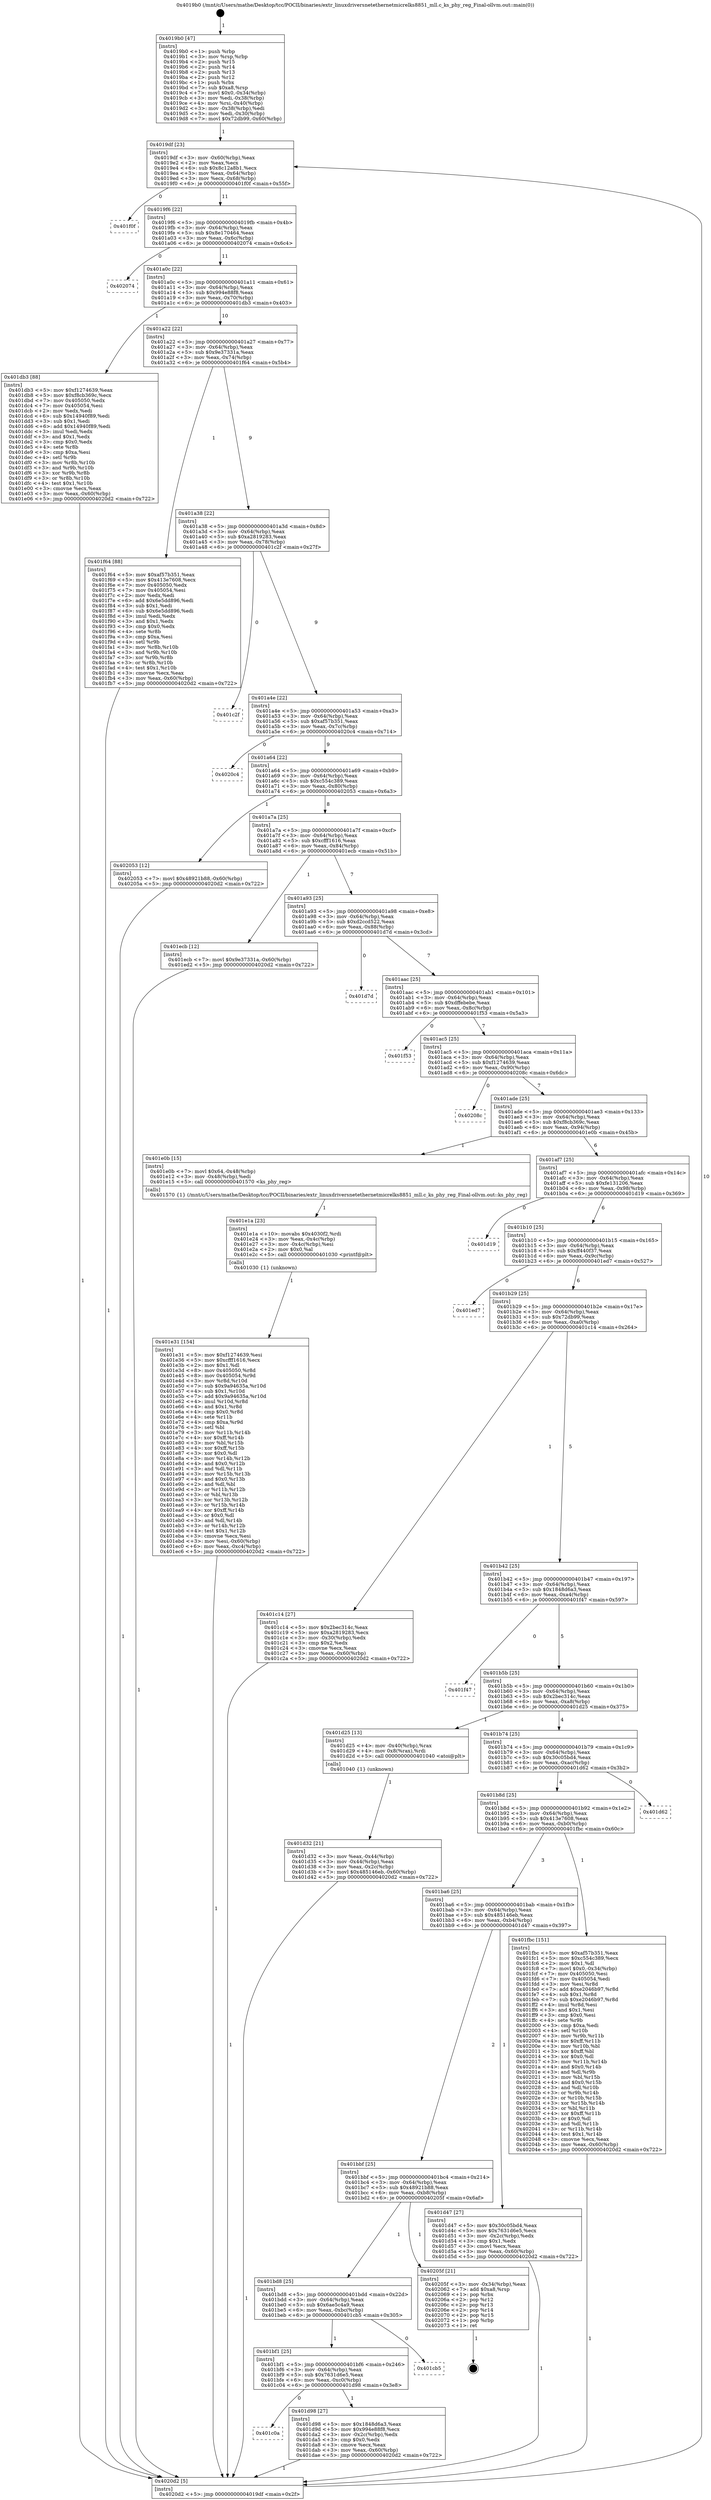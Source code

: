 digraph "0x4019b0" {
  label = "0x4019b0 (/mnt/c/Users/mathe/Desktop/tcc/POCII/binaries/extr_linuxdriversnetethernetmicrelks8851_mll.c_ks_phy_reg_Final-ollvm.out::main(0))"
  labelloc = "t"
  node[shape=record]

  Entry [label="",width=0.3,height=0.3,shape=circle,fillcolor=black,style=filled]
  "0x4019df" [label="{
     0x4019df [23]\l
     | [instrs]\l
     &nbsp;&nbsp;0x4019df \<+3\>: mov -0x60(%rbp),%eax\l
     &nbsp;&nbsp;0x4019e2 \<+2\>: mov %eax,%ecx\l
     &nbsp;&nbsp;0x4019e4 \<+6\>: sub $0x8c12a8b1,%ecx\l
     &nbsp;&nbsp;0x4019ea \<+3\>: mov %eax,-0x64(%rbp)\l
     &nbsp;&nbsp;0x4019ed \<+3\>: mov %ecx,-0x68(%rbp)\l
     &nbsp;&nbsp;0x4019f0 \<+6\>: je 0000000000401f0f \<main+0x55f\>\l
  }"]
  "0x401f0f" [label="{
     0x401f0f\l
  }", style=dashed]
  "0x4019f6" [label="{
     0x4019f6 [22]\l
     | [instrs]\l
     &nbsp;&nbsp;0x4019f6 \<+5\>: jmp 00000000004019fb \<main+0x4b\>\l
     &nbsp;&nbsp;0x4019fb \<+3\>: mov -0x64(%rbp),%eax\l
     &nbsp;&nbsp;0x4019fe \<+5\>: sub $0x8e170464,%eax\l
     &nbsp;&nbsp;0x401a03 \<+3\>: mov %eax,-0x6c(%rbp)\l
     &nbsp;&nbsp;0x401a06 \<+6\>: je 0000000000402074 \<main+0x6c4\>\l
  }"]
  Exit [label="",width=0.3,height=0.3,shape=circle,fillcolor=black,style=filled,peripheries=2]
  "0x402074" [label="{
     0x402074\l
  }", style=dashed]
  "0x401a0c" [label="{
     0x401a0c [22]\l
     | [instrs]\l
     &nbsp;&nbsp;0x401a0c \<+5\>: jmp 0000000000401a11 \<main+0x61\>\l
     &nbsp;&nbsp;0x401a11 \<+3\>: mov -0x64(%rbp),%eax\l
     &nbsp;&nbsp;0x401a14 \<+5\>: sub $0x994e88f8,%eax\l
     &nbsp;&nbsp;0x401a19 \<+3\>: mov %eax,-0x70(%rbp)\l
     &nbsp;&nbsp;0x401a1c \<+6\>: je 0000000000401db3 \<main+0x403\>\l
  }"]
  "0x401e31" [label="{
     0x401e31 [154]\l
     | [instrs]\l
     &nbsp;&nbsp;0x401e31 \<+5\>: mov $0xf1274639,%esi\l
     &nbsp;&nbsp;0x401e36 \<+5\>: mov $0xcfff1616,%ecx\l
     &nbsp;&nbsp;0x401e3b \<+2\>: mov $0x1,%dl\l
     &nbsp;&nbsp;0x401e3d \<+8\>: mov 0x405050,%r8d\l
     &nbsp;&nbsp;0x401e45 \<+8\>: mov 0x405054,%r9d\l
     &nbsp;&nbsp;0x401e4d \<+3\>: mov %r8d,%r10d\l
     &nbsp;&nbsp;0x401e50 \<+7\>: sub $0x9a94635a,%r10d\l
     &nbsp;&nbsp;0x401e57 \<+4\>: sub $0x1,%r10d\l
     &nbsp;&nbsp;0x401e5b \<+7\>: add $0x9a94635a,%r10d\l
     &nbsp;&nbsp;0x401e62 \<+4\>: imul %r10d,%r8d\l
     &nbsp;&nbsp;0x401e66 \<+4\>: and $0x1,%r8d\l
     &nbsp;&nbsp;0x401e6a \<+4\>: cmp $0x0,%r8d\l
     &nbsp;&nbsp;0x401e6e \<+4\>: sete %r11b\l
     &nbsp;&nbsp;0x401e72 \<+4\>: cmp $0xa,%r9d\l
     &nbsp;&nbsp;0x401e76 \<+3\>: setl %bl\l
     &nbsp;&nbsp;0x401e79 \<+3\>: mov %r11b,%r14b\l
     &nbsp;&nbsp;0x401e7c \<+4\>: xor $0xff,%r14b\l
     &nbsp;&nbsp;0x401e80 \<+3\>: mov %bl,%r15b\l
     &nbsp;&nbsp;0x401e83 \<+4\>: xor $0xff,%r15b\l
     &nbsp;&nbsp;0x401e87 \<+3\>: xor $0x0,%dl\l
     &nbsp;&nbsp;0x401e8a \<+3\>: mov %r14b,%r12b\l
     &nbsp;&nbsp;0x401e8d \<+4\>: and $0x0,%r12b\l
     &nbsp;&nbsp;0x401e91 \<+3\>: and %dl,%r11b\l
     &nbsp;&nbsp;0x401e94 \<+3\>: mov %r15b,%r13b\l
     &nbsp;&nbsp;0x401e97 \<+4\>: and $0x0,%r13b\l
     &nbsp;&nbsp;0x401e9b \<+2\>: and %dl,%bl\l
     &nbsp;&nbsp;0x401e9d \<+3\>: or %r11b,%r12b\l
     &nbsp;&nbsp;0x401ea0 \<+3\>: or %bl,%r13b\l
     &nbsp;&nbsp;0x401ea3 \<+3\>: xor %r13b,%r12b\l
     &nbsp;&nbsp;0x401ea6 \<+3\>: or %r15b,%r14b\l
     &nbsp;&nbsp;0x401ea9 \<+4\>: xor $0xff,%r14b\l
     &nbsp;&nbsp;0x401ead \<+3\>: or $0x0,%dl\l
     &nbsp;&nbsp;0x401eb0 \<+3\>: and %dl,%r14b\l
     &nbsp;&nbsp;0x401eb3 \<+3\>: or %r14b,%r12b\l
     &nbsp;&nbsp;0x401eb6 \<+4\>: test $0x1,%r12b\l
     &nbsp;&nbsp;0x401eba \<+3\>: cmovne %ecx,%esi\l
     &nbsp;&nbsp;0x401ebd \<+3\>: mov %esi,-0x60(%rbp)\l
     &nbsp;&nbsp;0x401ec0 \<+6\>: mov %eax,-0xc4(%rbp)\l
     &nbsp;&nbsp;0x401ec6 \<+5\>: jmp 00000000004020d2 \<main+0x722\>\l
  }"]
  "0x401db3" [label="{
     0x401db3 [88]\l
     | [instrs]\l
     &nbsp;&nbsp;0x401db3 \<+5\>: mov $0xf1274639,%eax\l
     &nbsp;&nbsp;0x401db8 \<+5\>: mov $0xf8cb369c,%ecx\l
     &nbsp;&nbsp;0x401dbd \<+7\>: mov 0x405050,%edx\l
     &nbsp;&nbsp;0x401dc4 \<+7\>: mov 0x405054,%esi\l
     &nbsp;&nbsp;0x401dcb \<+2\>: mov %edx,%edi\l
     &nbsp;&nbsp;0x401dcd \<+6\>: sub $0x14940f89,%edi\l
     &nbsp;&nbsp;0x401dd3 \<+3\>: sub $0x1,%edi\l
     &nbsp;&nbsp;0x401dd6 \<+6\>: add $0x14940f89,%edi\l
     &nbsp;&nbsp;0x401ddc \<+3\>: imul %edi,%edx\l
     &nbsp;&nbsp;0x401ddf \<+3\>: and $0x1,%edx\l
     &nbsp;&nbsp;0x401de2 \<+3\>: cmp $0x0,%edx\l
     &nbsp;&nbsp;0x401de5 \<+4\>: sete %r8b\l
     &nbsp;&nbsp;0x401de9 \<+3\>: cmp $0xa,%esi\l
     &nbsp;&nbsp;0x401dec \<+4\>: setl %r9b\l
     &nbsp;&nbsp;0x401df0 \<+3\>: mov %r8b,%r10b\l
     &nbsp;&nbsp;0x401df3 \<+3\>: and %r9b,%r10b\l
     &nbsp;&nbsp;0x401df6 \<+3\>: xor %r9b,%r8b\l
     &nbsp;&nbsp;0x401df9 \<+3\>: or %r8b,%r10b\l
     &nbsp;&nbsp;0x401dfc \<+4\>: test $0x1,%r10b\l
     &nbsp;&nbsp;0x401e00 \<+3\>: cmovne %ecx,%eax\l
     &nbsp;&nbsp;0x401e03 \<+3\>: mov %eax,-0x60(%rbp)\l
     &nbsp;&nbsp;0x401e06 \<+5\>: jmp 00000000004020d2 \<main+0x722\>\l
  }"]
  "0x401a22" [label="{
     0x401a22 [22]\l
     | [instrs]\l
     &nbsp;&nbsp;0x401a22 \<+5\>: jmp 0000000000401a27 \<main+0x77\>\l
     &nbsp;&nbsp;0x401a27 \<+3\>: mov -0x64(%rbp),%eax\l
     &nbsp;&nbsp;0x401a2a \<+5\>: sub $0x9e37331a,%eax\l
     &nbsp;&nbsp;0x401a2f \<+3\>: mov %eax,-0x74(%rbp)\l
     &nbsp;&nbsp;0x401a32 \<+6\>: je 0000000000401f64 \<main+0x5b4\>\l
  }"]
  "0x401e1a" [label="{
     0x401e1a [23]\l
     | [instrs]\l
     &nbsp;&nbsp;0x401e1a \<+10\>: movabs $0x4030f2,%rdi\l
     &nbsp;&nbsp;0x401e24 \<+3\>: mov %eax,-0x4c(%rbp)\l
     &nbsp;&nbsp;0x401e27 \<+3\>: mov -0x4c(%rbp),%esi\l
     &nbsp;&nbsp;0x401e2a \<+2\>: mov $0x0,%al\l
     &nbsp;&nbsp;0x401e2c \<+5\>: call 0000000000401030 \<printf@plt\>\l
     | [calls]\l
     &nbsp;&nbsp;0x401030 \{1\} (unknown)\l
  }"]
  "0x401f64" [label="{
     0x401f64 [88]\l
     | [instrs]\l
     &nbsp;&nbsp;0x401f64 \<+5\>: mov $0xaf57b351,%eax\l
     &nbsp;&nbsp;0x401f69 \<+5\>: mov $0x413e7608,%ecx\l
     &nbsp;&nbsp;0x401f6e \<+7\>: mov 0x405050,%edx\l
     &nbsp;&nbsp;0x401f75 \<+7\>: mov 0x405054,%esi\l
     &nbsp;&nbsp;0x401f7c \<+2\>: mov %edx,%edi\l
     &nbsp;&nbsp;0x401f7e \<+6\>: add $0x6e5dd896,%edi\l
     &nbsp;&nbsp;0x401f84 \<+3\>: sub $0x1,%edi\l
     &nbsp;&nbsp;0x401f87 \<+6\>: sub $0x6e5dd896,%edi\l
     &nbsp;&nbsp;0x401f8d \<+3\>: imul %edi,%edx\l
     &nbsp;&nbsp;0x401f90 \<+3\>: and $0x1,%edx\l
     &nbsp;&nbsp;0x401f93 \<+3\>: cmp $0x0,%edx\l
     &nbsp;&nbsp;0x401f96 \<+4\>: sete %r8b\l
     &nbsp;&nbsp;0x401f9a \<+3\>: cmp $0xa,%esi\l
     &nbsp;&nbsp;0x401f9d \<+4\>: setl %r9b\l
     &nbsp;&nbsp;0x401fa1 \<+3\>: mov %r8b,%r10b\l
     &nbsp;&nbsp;0x401fa4 \<+3\>: and %r9b,%r10b\l
     &nbsp;&nbsp;0x401fa7 \<+3\>: xor %r9b,%r8b\l
     &nbsp;&nbsp;0x401faa \<+3\>: or %r8b,%r10b\l
     &nbsp;&nbsp;0x401fad \<+4\>: test $0x1,%r10b\l
     &nbsp;&nbsp;0x401fb1 \<+3\>: cmovne %ecx,%eax\l
     &nbsp;&nbsp;0x401fb4 \<+3\>: mov %eax,-0x60(%rbp)\l
     &nbsp;&nbsp;0x401fb7 \<+5\>: jmp 00000000004020d2 \<main+0x722\>\l
  }"]
  "0x401a38" [label="{
     0x401a38 [22]\l
     | [instrs]\l
     &nbsp;&nbsp;0x401a38 \<+5\>: jmp 0000000000401a3d \<main+0x8d\>\l
     &nbsp;&nbsp;0x401a3d \<+3\>: mov -0x64(%rbp),%eax\l
     &nbsp;&nbsp;0x401a40 \<+5\>: sub $0xa2819283,%eax\l
     &nbsp;&nbsp;0x401a45 \<+3\>: mov %eax,-0x78(%rbp)\l
     &nbsp;&nbsp;0x401a48 \<+6\>: je 0000000000401c2f \<main+0x27f\>\l
  }"]
  "0x401c0a" [label="{
     0x401c0a\l
  }", style=dashed]
  "0x401c2f" [label="{
     0x401c2f\l
  }", style=dashed]
  "0x401a4e" [label="{
     0x401a4e [22]\l
     | [instrs]\l
     &nbsp;&nbsp;0x401a4e \<+5\>: jmp 0000000000401a53 \<main+0xa3\>\l
     &nbsp;&nbsp;0x401a53 \<+3\>: mov -0x64(%rbp),%eax\l
     &nbsp;&nbsp;0x401a56 \<+5\>: sub $0xaf57b351,%eax\l
     &nbsp;&nbsp;0x401a5b \<+3\>: mov %eax,-0x7c(%rbp)\l
     &nbsp;&nbsp;0x401a5e \<+6\>: je 00000000004020c4 \<main+0x714\>\l
  }"]
  "0x401d98" [label="{
     0x401d98 [27]\l
     | [instrs]\l
     &nbsp;&nbsp;0x401d98 \<+5\>: mov $0x1848d6a3,%eax\l
     &nbsp;&nbsp;0x401d9d \<+5\>: mov $0x994e88f8,%ecx\l
     &nbsp;&nbsp;0x401da2 \<+3\>: mov -0x2c(%rbp),%edx\l
     &nbsp;&nbsp;0x401da5 \<+3\>: cmp $0x0,%edx\l
     &nbsp;&nbsp;0x401da8 \<+3\>: cmove %ecx,%eax\l
     &nbsp;&nbsp;0x401dab \<+3\>: mov %eax,-0x60(%rbp)\l
     &nbsp;&nbsp;0x401dae \<+5\>: jmp 00000000004020d2 \<main+0x722\>\l
  }"]
  "0x4020c4" [label="{
     0x4020c4\l
  }", style=dashed]
  "0x401a64" [label="{
     0x401a64 [22]\l
     | [instrs]\l
     &nbsp;&nbsp;0x401a64 \<+5\>: jmp 0000000000401a69 \<main+0xb9\>\l
     &nbsp;&nbsp;0x401a69 \<+3\>: mov -0x64(%rbp),%eax\l
     &nbsp;&nbsp;0x401a6c \<+5\>: sub $0xc554c389,%eax\l
     &nbsp;&nbsp;0x401a71 \<+3\>: mov %eax,-0x80(%rbp)\l
     &nbsp;&nbsp;0x401a74 \<+6\>: je 0000000000402053 \<main+0x6a3\>\l
  }"]
  "0x401bf1" [label="{
     0x401bf1 [25]\l
     | [instrs]\l
     &nbsp;&nbsp;0x401bf1 \<+5\>: jmp 0000000000401bf6 \<main+0x246\>\l
     &nbsp;&nbsp;0x401bf6 \<+3\>: mov -0x64(%rbp),%eax\l
     &nbsp;&nbsp;0x401bf9 \<+5\>: sub $0x7631d6e5,%eax\l
     &nbsp;&nbsp;0x401bfe \<+6\>: mov %eax,-0xc0(%rbp)\l
     &nbsp;&nbsp;0x401c04 \<+6\>: je 0000000000401d98 \<main+0x3e8\>\l
  }"]
  "0x402053" [label="{
     0x402053 [12]\l
     | [instrs]\l
     &nbsp;&nbsp;0x402053 \<+7\>: movl $0x48921b88,-0x60(%rbp)\l
     &nbsp;&nbsp;0x40205a \<+5\>: jmp 00000000004020d2 \<main+0x722\>\l
  }"]
  "0x401a7a" [label="{
     0x401a7a [25]\l
     | [instrs]\l
     &nbsp;&nbsp;0x401a7a \<+5\>: jmp 0000000000401a7f \<main+0xcf\>\l
     &nbsp;&nbsp;0x401a7f \<+3\>: mov -0x64(%rbp),%eax\l
     &nbsp;&nbsp;0x401a82 \<+5\>: sub $0xcfff1616,%eax\l
     &nbsp;&nbsp;0x401a87 \<+6\>: mov %eax,-0x84(%rbp)\l
     &nbsp;&nbsp;0x401a8d \<+6\>: je 0000000000401ecb \<main+0x51b\>\l
  }"]
  "0x401cb5" [label="{
     0x401cb5\l
  }", style=dashed]
  "0x401ecb" [label="{
     0x401ecb [12]\l
     | [instrs]\l
     &nbsp;&nbsp;0x401ecb \<+7\>: movl $0x9e37331a,-0x60(%rbp)\l
     &nbsp;&nbsp;0x401ed2 \<+5\>: jmp 00000000004020d2 \<main+0x722\>\l
  }"]
  "0x401a93" [label="{
     0x401a93 [25]\l
     | [instrs]\l
     &nbsp;&nbsp;0x401a93 \<+5\>: jmp 0000000000401a98 \<main+0xe8\>\l
     &nbsp;&nbsp;0x401a98 \<+3\>: mov -0x64(%rbp),%eax\l
     &nbsp;&nbsp;0x401a9b \<+5\>: sub $0xd2ccd522,%eax\l
     &nbsp;&nbsp;0x401aa0 \<+6\>: mov %eax,-0x88(%rbp)\l
     &nbsp;&nbsp;0x401aa6 \<+6\>: je 0000000000401d7d \<main+0x3cd\>\l
  }"]
  "0x401bd8" [label="{
     0x401bd8 [25]\l
     | [instrs]\l
     &nbsp;&nbsp;0x401bd8 \<+5\>: jmp 0000000000401bdd \<main+0x22d\>\l
     &nbsp;&nbsp;0x401bdd \<+3\>: mov -0x64(%rbp),%eax\l
     &nbsp;&nbsp;0x401be0 \<+5\>: sub $0x6ae5c4a9,%eax\l
     &nbsp;&nbsp;0x401be5 \<+6\>: mov %eax,-0xbc(%rbp)\l
     &nbsp;&nbsp;0x401beb \<+6\>: je 0000000000401cb5 \<main+0x305\>\l
  }"]
  "0x401d7d" [label="{
     0x401d7d\l
  }", style=dashed]
  "0x401aac" [label="{
     0x401aac [25]\l
     | [instrs]\l
     &nbsp;&nbsp;0x401aac \<+5\>: jmp 0000000000401ab1 \<main+0x101\>\l
     &nbsp;&nbsp;0x401ab1 \<+3\>: mov -0x64(%rbp),%eax\l
     &nbsp;&nbsp;0x401ab4 \<+5\>: sub $0xdffebebe,%eax\l
     &nbsp;&nbsp;0x401ab9 \<+6\>: mov %eax,-0x8c(%rbp)\l
     &nbsp;&nbsp;0x401abf \<+6\>: je 0000000000401f53 \<main+0x5a3\>\l
  }"]
  "0x40205f" [label="{
     0x40205f [21]\l
     | [instrs]\l
     &nbsp;&nbsp;0x40205f \<+3\>: mov -0x34(%rbp),%eax\l
     &nbsp;&nbsp;0x402062 \<+7\>: add $0xa8,%rsp\l
     &nbsp;&nbsp;0x402069 \<+1\>: pop %rbx\l
     &nbsp;&nbsp;0x40206a \<+2\>: pop %r12\l
     &nbsp;&nbsp;0x40206c \<+2\>: pop %r13\l
     &nbsp;&nbsp;0x40206e \<+2\>: pop %r14\l
     &nbsp;&nbsp;0x402070 \<+2\>: pop %r15\l
     &nbsp;&nbsp;0x402072 \<+1\>: pop %rbp\l
     &nbsp;&nbsp;0x402073 \<+1\>: ret\l
  }"]
  "0x401f53" [label="{
     0x401f53\l
  }", style=dashed]
  "0x401ac5" [label="{
     0x401ac5 [25]\l
     | [instrs]\l
     &nbsp;&nbsp;0x401ac5 \<+5\>: jmp 0000000000401aca \<main+0x11a\>\l
     &nbsp;&nbsp;0x401aca \<+3\>: mov -0x64(%rbp),%eax\l
     &nbsp;&nbsp;0x401acd \<+5\>: sub $0xf1274639,%eax\l
     &nbsp;&nbsp;0x401ad2 \<+6\>: mov %eax,-0x90(%rbp)\l
     &nbsp;&nbsp;0x401ad8 \<+6\>: je 000000000040208c \<main+0x6dc\>\l
  }"]
  "0x401bbf" [label="{
     0x401bbf [25]\l
     | [instrs]\l
     &nbsp;&nbsp;0x401bbf \<+5\>: jmp 0000000000401bc4 \<main+0x214\>\l
     &nbsp;&nbsp;0x401bc4 \<+3\>: mov -0x64(%rbp),%eax\l
     &nbsp;&nbsp;0x401bc7 \<+5\>: sub $0x48921b88,%eax\l
     &nbsp;&nbsp;0x401bcc \<+6\>: mov %eax,-0xb8(%rbp)\l
     &nbsp;&nbsp;0x401bd2 \<+6\>: je 000000000040205f \<main+0x6af\>\l
  }"]
  "0x40208c" [label="{
     0x40208c\l
  }", style=dashed]
  "0x401ade" [label="{
     0x401ade [25]\l
     | [instrs]\l
     &nbsp;&nbsp;0x401ade \<+5\>: jmp 0000000000401ae3 \<main+0x133\>\l
     &nbsp;&nbsp;0x401ae3 \<+3\>: mov -0x64(%rbp),%eax\l
     &nbsp;&nbsp;0x401ae6 \<+5\>: sub $0xf8cb369c,%eax\l
     &nbsp;&nbsp;0x401aeb \<+6\>: mov %eax,-0x94(%rbp)\l
     &nbsp;&nbsp;0x401af1 \<+6\>: je 0000000000401e0b \<main+0x45b\>\l
  }"]
  "0x401d47" [label="{
     0x401d47 [27]\l
     | [instrs]\l
     &nbsp;&nbsp;0x401d47 \<+5\>: mov $0x30c05bd4,%eax\l
     &nbsp;&nbsp;0x401d4c \<+5\>: mov $0x7631d6e5,%ecx\l
     &nbsp;&nbsp;0x401d51 \<+3\>: mov -0x2c(%rbp),%edx\l
     &nbsp;&nbsp;0x401d54 \<+3\>: cmp $0x1,%edx\l
     &nbsp;&nbsp;0x401d57 \<+3\>: cmovl %ecx,%eax\l
     &nbsp;&nbsp;0x401d5a \<+3\>: mov %eax,-0x60(%rbp)\l
     &nbsp;&nbsp;0x401d5d \<+5\>: jmp 00000000004020d2 \<main+0x722\>\l
  }"]
  "0x401e0b" [label="{
     0x401e0b [15]\l
     | [instrs]\l
     &nbsp;&nbsp;0x401e0b \<+7\>: movl $0x64,-0x48(%rbp)\l
     &nbsp;&nbsp;0x401e12 \<+3\>: mov -0x48(%rbp),%edi\l
     &nbsp;&nbsp;0x401e15 \<+5\>: call 0000000000401570 \<ks_phy_reg\>\l
     | [calls]\l
     &nbsp;&nbsp;0x401570 \{1\} (/mnt/c/Users/mathe/Desktop/tcc/POCII/binaries/extr_linuxdriversnetethernetmicrelks8851_mll.c_ks_phy_reg_Final-ollvm.out::ks_phy_reg)\l
  }"]
  "0x401af7" [label="{
     0x401af7 [25]\l
     | [instrs]\l
     &nbsp;&nbsp;0x401af7 \<+5\>: jmp 0000000000401afc \<main+0x14c\>\l
     &nbsp;&nbsp;0x401afc \<+3\>: mov -0x64(%rbp),%eax\l
     &nbsp;&nbsp;0x401aff \<+5\>: sub $0xfe131206,%eax\l
     &nbsp;&nbsp;0x401b04 \<+6\>: mov %eax,-0x98(%rbp)\l
     &nbsp;&nbsp;0x401b0a \<+6\>: je 0000000000401d19 \<main+0x369\>\l
  }"]
  "0x401ba6" [label="{
     0x401ba6 [25]\l
     | [instrs]\l
     &nbsp;&nbsp;0x401ba6 \<+5\>: jmp 0000000000401bab \<main+0x1fb\>\l
     &nbsp;&nbsp;0x401bab \<+3\>: mov -0x64(%rbp),%eax\l
     &nbsp;&nbsp;0x401bae \<+5\>: sub $0x485146eb,%eax\l
     &nbsp;&nbsp;0x401bb3 \<+6\>: mov %eax,-0xb4(%rbp)\l
     &nbsp;&nbsp;0x401bb9 \<+6\>: je 0000000000401d47 \<main+0x397\>\l
  }"]
  "0x401d19" [label="{
     0x401d19\l
  }", style=dashed]
  "0x401b10" [label="{
     0x401b10 [25]\l
     | [instrs]\l
     &nbsp;&nbsp;0x401b10 \<+5\>: jmp 0000000000401b15 \<main+0x165\>\l
     &nbsp;&nbsp;0x401b15 \<+3\>: mov -0x64(%rbp),%eax\l
     &nbsp;&nbsp;0x401b18 \<+5\>: sub $0xff440f37,%eax\l
     &nbsp;&nbsp;0x401b1d \<+6\>: mov %eax,-0x9c(%rbp)\l
     &nbsp;&nbsp;0x401b23 \<+6\>: je 0000000000401ed7 \<main+0x527\>\l
  }"]
  "0x401fbc" [label="{
     0x401fbc [151]\l
     | [instrs]\l
     &nbsp;&nbsp;0x401fbc \<+5\>: mov $0xaf57b351,%eax\l
     &nbsp;&nbsp;0x401fc1 \<+5\>: mov $0xc554c389,%ecx\l
     &nbsp;&nbsp;0x401fc6 \<+2\>: mov $0x1,%dl\l
     &nbsp;&nbsp;0x401fc8 \<+7\>: movl $0x0,-0x34(%rbp)\l
     &nbsp;&nbsp;0x401fcf \<+7\>: mov 0x405050,%esi\l
     &nbsp;&nbsp;0x401fd6 \<+7\>: mov 0x405054,%edi\l
     &nbsp;&nbsp;0x401fdd \<+3\>: mov %esi,%r8d\l
     &nbsp;&nbsp;0x401fe0 \<+7\>: add $0xe2046b97,%r8d\l
     &nbsp;&nbsp;0x401fe7 \<+4\>: sub $0x1,%r8d\l
     &nbsp;&nbsp;0x401feb \<+7\>: sub $0xe2046b97,%r8d\l
     &nbsp;&nbsp;0x401ff2 \<+4\>: imul %r8d,%esi\l
     &nbsp;&nbsp;0x401ff6 \<+3\>: and $0x1,%esi\l
     &nbsp;&nbsp;0x401ff9 \<+3\>: cmp $0x0,%esi\l
     &nbsp;&nbsp;0x401ffc \<+4\>: sete %r9b\l
     &nbsp;&nbsp;0x402000 \<+3\>: cmp $0xa,%edi\l
     &nbsp;&nbsp;0x402003 \<+4\>: setl %r10b\l
     &nbsp;&nbsp;0x402007 \<+3\>: mov %r9b,%r11b\l
     &nbsp;&nbsp;0x40200a \<+4\>: xor $0xff,%r11b\l
     &nbsp;&nbsp;0x40200e \<+3\>: mov %r10b,%bl\l
     &nbsp;&nbsp;0x402011 \<+3\>: xor $0xff,%bl\l
     &nbsp;&nbsp;0x402014 \<+3\>: xor $0x0,%dl\l
     &nbsp;&nbsp;0x402017 \<+3\>: mov %r11b,%r14b\l
     &nbsp;&nbsp;0x40201a \<+4\>: and $0x0,%r14b\l
     &nbsp;&nbsp;0x40201e \<+3\>: and %dl,%r9b\l
     &nbsp;&nbsp;0x402021 \<+3\>: mov %bl,%r15b\l
     &nbsp;&nbsp;0x402024 \<+4\>: and $0x0,%r15b\l
     &nbsp;&nbsp;0x402028 \<+3\>: and %dl,%r10b\l
     &nbsp;&nbsp;0x40202b \<+3\>: or %r9b,%r14b\l
     &nbsp;&nbsp;0x40202e \<+3\>: or %r10b,%r15b\l
     &nbsp;&nbsp;0x402031 \<+3\>: xor %r15b,%r14b\l
     &nbsp;&nbsp;0x402034 \<+3\>: or %bl,%r11b\l
     &nbsp;&nbsp;0x402037 \<+4\>: xor $0xff,%r11b\l
     &nbsp;&nbsp;0x40203b \<+3\>: or $0x0,%dl\l
     &nbsp;&nbsp;0x40203e \<+3\>: and %dl,%r11b\l
     &nbsp;&nbsp;0x402041 \<+3\>: or %r11b,%r14b\l
     &nbsp;&nbsp;0x402044 \<+4\>: test $0x1,%r14b\l
     &nbsp;&nbsp;0x402048 \<+3\>: cmovne %ecx,%eax\l
     &nbsp;&nbsp;0x40204b \<+3\>: mov %eax,-0x60(%rbp)\l
     &nbsp;&nbsp;0x40204e \<+5\>: jmp 00000000004020d2 \<main+0x722\>\l
  }"]
  "0x401ed7" [label="{
     0x401ed7\l
  }", style=dashed]
  "0x401b29" [label="{
     0x401b29 [25]\l
     | [instrs]\l
     &nbsp;&nbsp;0x401b29 \<+5\>: jmp 0000000000401b2e \<main+0x17e\>\l
     &nbsp;&nbsp;0x401b2e \<+3\>: mov -0x64(%rbp),%eax\l
     &nbsp;&nbsp;0x401b31 \<+5\>: sub $0x72db99,%eax\l
     &nbsp;&nbsp;0x401b36 \<+6\>: mov %eax,-0xa0(%rbp)\l
     &nbsp;&nbsp;0x401b3c \<+6\>: je 0000000000401c14 \<main+0x264\>\l
  }"]
  "0x401b8d" [label="{
     0x401b8d [25]\l
     | [instrs]\l
     &nbsp;&nbsp;0x401b8d \<+5\>: jmp 0000000000401b92 \<main+0x1e2\>\l
     &nbsp;&nbsp;0x401b92 \<+3\>: mov -0x64(%rbp),%eax\l
     &nbsp;&nbsp;0x401b95 \<+5\>: sub $0x413e7608,%eax\l
     &nbsp;&nbsp;0x401b9a \<+6\>: mov %eax,-0xb0(%rbp)\l
     &nbsp;&nbsp;0x401ba0 \<+6\>: je 0000000000401fbc \<main+0x60c\>\l
  }"]
  "0x401c14" [label="{
     0x401c14 [27]\l
     | [instrs]\l
     &nbsp;&nbsp;0x401c14 \<+5\>: mov $0x2bec314c,%eax\l
     &nbsp;&nbsp;0x401c19 \<+5\>: mov $0xa2819283,%ecx\l
     &nbsp;&nbsp;0x401c1e \<+3\>: mov -0x30(%rbp),%edx\l
     &nbsp;&nbsp;0x401c21 \<+3\>: cmp $0x2,%edx\l
     &nbsp;&nbsp;0x401c24 \<+3\>: cmovne %ecx,%eax\l
     &nbsp;&nbsp;0x401c27 \<+3\>: mov %eax,-0x60(%rbp)\l
     &nbsp;&nbsp;0x401c2a \<+5\>: jmp 00000000004020d2 \<main+0x722\>\l
  }"]
  "0x401b42" [label="{
     0x401b42 [25]\l
     | [instrs]\l
     &nbsp;&nbsp;0x401b42 \<+5\>: jmp 0000000000401b47 \<main+0x197\>\l
     &nbsp;&nbsp;0x401b47 \<+3\>: mov -0x64(%rbp),%eax\l
     &nbsp;&nbsp;0x401b4a \<+5\>: sub $0x1848d6a3,%eax\l
     &nbsp;&nbsp;0x401b4f \<+6\>: mov %eax,-0xa4(%rbp)\l
     &nbsp;&nbsp;0x401b55 \<+6\>: je 0000000000401f47 \<main+0x597\>\l
  }"]
  "0x4020d2" [label="{
     0x4020d2 [5]\l
     | [instrs]\l
     &nbsp;&nbsp;0x4020d2 \<+5\>: jmp 00000000004019df \<main+0x2f\>\l
  }"]
  "0x4019b0" [label="{
     0x4019b0 [47]\l
     | [instrs]\l
     &nbsp;&nbsp;0x4019b0 \<+1\>: push %rbp\l
     &nbsp;&nbsp;0x4019b1 \<+3\>: mov %rsp,%rbp\l
     &nbsp;&nbsp;0x4019b4 \<+2\>: push %r15\l
     &nbsp;&nbsp;0x4019b6 \<+2\>: push %r14\l
     &nbsp;&nbsp;0x4019b8 \<+2\>: push %r13\l
     &nbsp;&nbsp;0x4019ba \<+2\>: push %r12\l
     &nbsp;&nbsp;0x4019bc \<+1\>: push %rbx\l
     &nbsp;&nbsp;0x4019bd \<+7\>: sub $0xa8,%rsp\l
     &nbsp;&nbsp;0x4019c4 \<+7\>: movl $0x0,-0x34(%rbp)\l
     &nbsp;&nbsp;0x4019cb \<+3\>: mov %edi,-0x38(%rbp)\l
     &nbsp;&nbsp;0x4019ce \<+4\>: mov %rsi,-0x40(%rbp)\l
     &nbsp;&nbsp;0x4019d2 \<+3\>: mov -0x38(%rbp),%edi\l
     &nbsp;&nbsp;0x4019d5 \<+3\>: mov %edi,-0x30(%rbp)\l
     &nbsp;&nbsp;0x4019d8 \<+7\>: movl $0x72db99,-0x60(%rbp)\l
  }"]
  "0x401d62" [label="{
     0x401d62\l
  }", style=dashed]
  "0x401f47" [label="{
     0x401f47\l
  }", style=dashed]
  "0x401b5b" [label="{
     0x401b5b [25]\l
     | [instrs]\l
     &nbsp;&nbsp;0x401b5b \<+5\>: jmp 0000000000401b60 \<main+0x1b0\>\l
     &nbsp;&nbsp;0x401b60 \<+3\>: mov -0x64(%rbp),%eax\l
     &nbsp;&nbsp;0x401b63 \<+5\>: sub $0x2bec314c,%eax\l
     &nbsp;&nbsp;0x401b68 \<+6\>: mov %eax,-0xa8(%rbp)\l
     &nbsp;&nbsp;0x401b6e \<+6\>: je 0000000000401d25 \<main+0x375\>\l
  }"]
  "0x401d32" [label="{
     0x401d32 [21]\l
     | [instrs]\l
     &nbsp;&nbsp;0x401d32 \<+3\>: mov %eax,-0x44(%rbp)\l
     &nbsp;&nbsp;0x401d35 \<+3\>: mov -0x44(%rbp),%eax\l
     &nbsp;&nbsp;0x401d38 \<+3\>: mov %eax,-0x2c(%rbp)\l
     &nbsp;&nbsp;0x401d3b \<+7\>: movl $0x485146eb,-0x60(%rbp)\l
     &nbsp;&nbsp;0x401d42 \<+5\>: jmp 00000000004020d2 \<main+0x722\>\l
  }"]
  "0x401d25" [label="{
     0x401d25 [13]\l
     | [instrs]\l
     &nbsp;&nbsp;0x401d25 \<+4\>: mov -0x40(%rbp),%rax\l
     &nbsp;&nbsp;0x401d29 \<+4\>: mov 0x8(%rax),%rdi\l
     &nbsp;&nbsp;0x401d2d \<+5\>: call 0000000000401040 \<atoi@plt\>\l
     | [calls]\l
     &nbsp;&nbsp;0x401040 \{1\} (unknown)\l
  }"]
  "0x401b74" [label="{
     0x401b74 [25]\l
     | [instrs]\l
     &nbsp;&nbsp;0x401b74 \<+5\>: jmp 0000000000401b79 \<main+0x1c9\>\l
     &nbsp;&nbsp;0x401b79 \<+3\>: mov -0x64(%rbp),%eax\l
     &nbsp;&nbsp;0x401b7c \<+5\>: sub $0x30c05bd4,%eax\l
     &nbsp;&nbsp;0x401b81 \<+6\>: mov %eax,-0xac(%rbp)\l
     &nbsp;&nbsp;0x401b87 \<+6\>: je 0000000000401d62 \<main+0x3b2\>\l
  }"]
  Entry -> "0x4019b0" [label=" 1"]
  "0x4019df" -> "0x401f0f" [label=" 0"]
  "0x4019df" -> "0x4019f6" [label=" 11"]
  "0x40205f" -> Exit [label=" 1"]
  "0x4019f6" -> "0x402074" [label=" 0"]
  "0x4019f6" -> "0x401a0c" [label=" 11"]
  "0x402053" -> "0x4020d2" [label=" 1"]
  "0x401a0c" -> "0x401db3" [label=" 1"]
  "0x401a0c" -> "0x401a22" [label=" 10"]
  "0x401fbc" -> "0x4020d2" [label=" 1"]
  "0x401a22" -> "0x401f64" [label=" 1"]
  "0x401a22" -> "0x401a38" [label=" 9"]
  "0x401f64" -> "0x4020d2" [label=" 1"]
  "0x401a38" -> "0x401c2f" [label=" 0"]
  "0x401a38" -> "0x401a4e" [label=" 9"]
  "0x401ecb" -> "0x4020d2" [label=" 1"]
  "0x401a4e" -> "0x4020c4" [label=" 0"]
  "0x401a4e" -> "0x401a64" [label=" 9"]
  "0x401e31" -> "0x4020d2" [label=" 1"]
  "0x401a64" -> "0x402053" [label=" 1"]
  "0x401a64" -> "0x401a7a" [label=" 8"]
  "0x401e0b" -> "0x401e1a" [label=" 1"]
  "0x401a7a" -> "0x401ecb" [label=" 1"]
  "0x401a7a" -> "0x401a93" [label=" 7"]
  "0x401db3" -> "0x4020d2" [label=" 1"]
  "0x401a93" -> "0x401d7d" [label=" 0"]
  "0x401a93" -> "0x401aac" [label=" 7"]
  "0x401bf1" -> "0x401c0a" [label=" 0"]
  "0x401aac" -> "0x401f53" [label=" 0"]
  "0x401aac" -> "0x401ac5" [label=" 7"]
  "0x401bf1" -> "0x401d98" [label=" 1"]
  "0x401ac5" -> "0x40208c" [label=" 0"]
  "0x401ac5" -> "0x401ade" [label=" 7"]
  "0x401bd8" -> "0x401bf1" [label=" 1"]
  "0x401ade" -> "0x401e0b" [label=" 1"]
  "0x401ade" -> "0x401af7" [label=" 6"]
  "0x401bd8" -> "0x401cb5" [label=" 0"]
  "0x401af7" -> "0x401d19" [label=" 0"]
  "0x401af7" -> "0x401b10" [label=" 6"]
  "0x401bbf" -> "0x401bd8" [label=" 1"]
  "0x401b10" -> "0x401ed7" [label=" 0"]
  "0x401b10" -> "0x401b29" [label=" 6"]
  "0x401bbf" -> "0x40205f" [label=" 1"]
  "0x401b29" -> "0x401c14" [label=" 1"]
  "0x401b29" -> "0x401b42" [label=" 5"]
  "0x401c14" -> "0x4020d2" [label=" 1"]
  "0x4019b0" -> "0x4019df" [label=" 1"]
  "0x4020d2" -> "0x4019df" [label=" 10"]
  "0x401d47" -> "0x4020d2" [label=" 1"]
  "0x401b42" -> "0x401f47" [label=" 0"]
  "0x401b42" -> "0x401b5b" [label=" 5"]
  "0x401ba6" -> "0x401bbf" [label=" 2"]
  "0x401b5b" -> "0x401d25" [label=" 1"]
  "0x401b5b" -> "0x401b74" [label=" 4"]
  "0x401d25" -> "0x401d32" [label=" 1"]
  "0x401d32" -> "0x4020d2" [label=" 1"]
  "0x401ba6" -> "0x401d47" [label=" 1"]
  "0x401b74" -> "0x401d62" [label=" 0"]
  "0x401b74" -> "0x401b8d" [label=" 4"]
  "0x401e1a" -> "0x401e31" [label=" 1"]
  "0x401b8d" -> "0x401fbc" [label=" 1"]
  "0x401b8d" -> "0x401ba6" [label=" 3"]
  "0x401d98" -> "0x4020d2" [label=" 1"]
}
